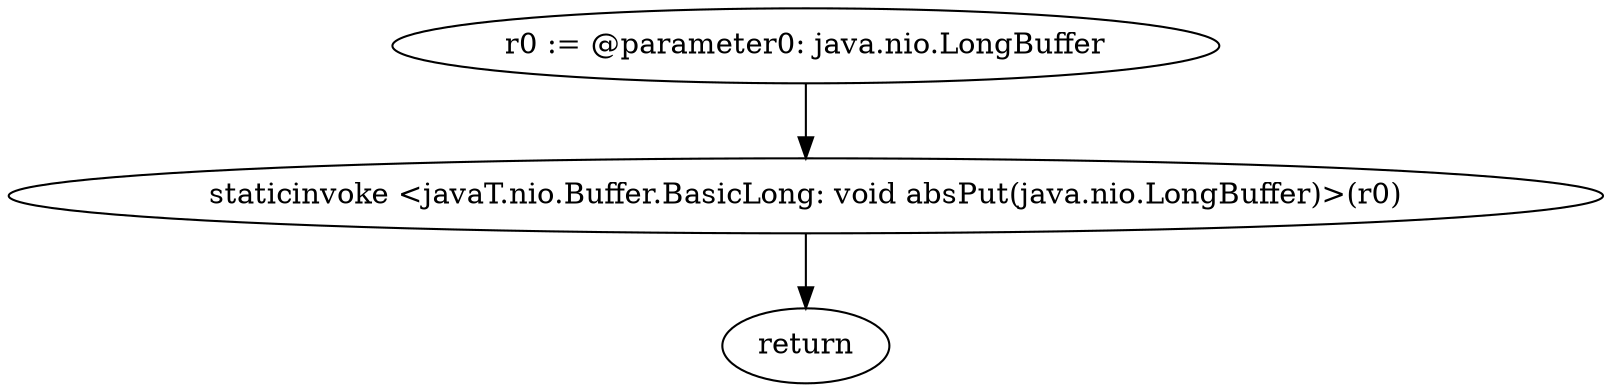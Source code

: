 digraph "unitGraph" {
    "r0 := @parameter0: java.nio.LongBuffer"
    "staticinvoke <javaT.nio.Buffer.BasicLong: void absPut(java.nio.LongBuffer)>(r0)"
    "return"
    "r0 := @parameter0: java.nio.LongBuffer"->"staticinvoke <javaT.nio.Buffer.BasicLong: void absPut(java.nio.LongBuffer)>(r0)";
    "staticinvoke <javaT.nio.Buffer.BasicLong: void absPut(java.nio.LongBuffer)>(r0)"->"return";
}
